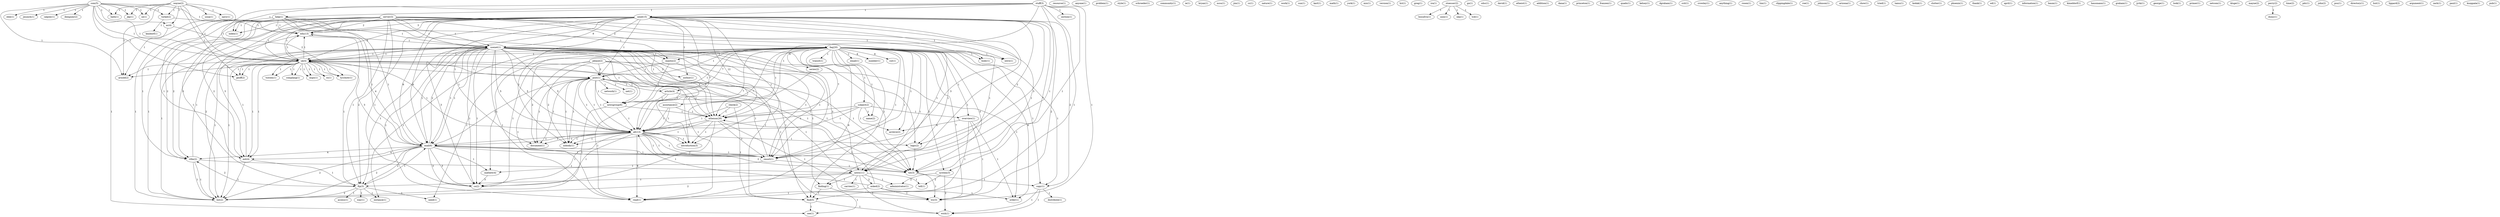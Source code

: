digraph G {
  com [ label="com(5)" ];
  calpoly [ label="calpoly(1)" ];
  dempsey [ label="dempsey(2)" ];
  jkp [ label="jkp(1)" ];
  se [ label="se(1)" ];
  torkel [ label="torkel(2)" ];
  uk [ label="uk(2)" ];
  bath [ label="bath(1)" ];
  uk [ label="uk(4)" ];
  edu [ label="edu(13)" ];
  geoff [ label="geoff(2)" ];
  ac [ label="ac(4)" ];
  elee [ label="elee(1)" ];
  arnold [ label="arnold(2)" ];
  jmunch [ label="jmunch(1)" ];
  resource [ label="resource(1)" ];
  stuff [ label="stuff(3)" ];
  help [ label="help(1)" ];
  system [ label="system(3)" ];
  news [ label="news(11)" ];
  section [ label="section(1)" ];
  send [ label="send(15)" ];
  index [ label="index(1)" ];
  atheism [ label="atheism(26)" ];
  try [ label="try(3)" ];
  find [ label="find(5)" ];
  see [ label="see(1)" ];
  post [ label="post(2)" ];
  network [ label="network(1)" ];
  article [ label="article(4)" ];
  alt [ label="alt(1)" ];
  newsgroup [ label="newsgroup(6)" ];
  net [ label="net(1)" ];
  document [ label="document(1)" ];
  alt [ label="alt(13)" ];
  nobody [ label="nobody(1)" ];
  server [ label="server(3)" ];
  faq [ label="faq(20)" ];
  body [ label="body(1)" ];
  usenet [ label="usenet(8)" ];
  rtfm [ label="rtfm(1)" ];
  mantis [ label="mantis(2)" ];
  mit [ label="mit(4)" ];
  ftp [ label="ftp(3)" ];
  txt [ label="txt(3)" ];
  usenet [ label="usenet(1)" ];
  rtfm [ label="rtfm(2)" ];
  co [ label="co(2)" ];
  list [ label="list(2)" ];
  anyone [ label="anyone(1)" ];
  problem [ label="problem(1)" ];
  email [ label="email(1)" ];
  copy [ label="copy(1)" ];
  number [ label="number(1)" ];
  cut [ label="cut(1)" ];
  subject [ label="subject(2)" ];
  series [ label="series(2)" ];
  assistance [ label="assistance(2)" ];
  transit [ label="transit(1)" ];
  intro [ label="intro(1)" ];
  logic [ label="logic(2)" ];
  resort [ label="resort(1)" ];
  post [ label="post(1)" ];
  overview [ label="overview(1)" ];
  instance [ label="instance(1)" ];
  name [ label="name(2)" ];
  mathew [ label="mathew(4)" ];
  copy [ label="copy(1)" ];
  read [ label="read(1)" ];
  archive [ label="archive(2)" ];
  order [ label="order(1)" ];
  resort [ label="resort(1)" ];
  need [ label="need(1)" ];
  wayne [ label="wayne(2)" ];
  usna [ label="usna(1)" ];
  navy [ label="navy(1)" ];
  style [ label="style(1)" ];
  distribute [ label="distribute(1)" ];
  wish [ label="wish(1)" ];
  schroeder [ label="schroeder(1)" ];
  community [ label="community(1)" ];
  ie [ label="ie(1)" ];
  bryan [ label="bryan(1)" ];
  ncsu [ label="ncsu(1)" ];
  jim [ label="jim(1)" ];
  mail [ label="mail(1)" ];
  finding [ label="finding(1)" ];
  mail [ label="mail(6)" ];
  introduction [ label="introduction(3)" ];
  cc [ label="cc(1)" ];
  kmldorf [ label="kmldorf(1)" ];
  nature [ label="nature(1)" ];
  work [ label="work(1)" ];
  sun [ label="sun(1)" ];
  karl [ label="karl(1)" ];
  math [ label="math(1)" ];
  york [ label="york(1)" ];
  mis [ label="mis(1)" ];
  version [ label="version(1)" ];
  hri [ label="hri(1)" ];
  greg [ label="greg(1)" ];
  tell [ label="tell(1)" ];
  administrator [ label="administrator(1)" ];
  carries [ label="carries(1)" ];
  asked [ label="asked(2)" ];
  ira [ label="ira(1)" ];
  tuwien [ label="tuwien(1)" ];
  complang [ label="complang(1)" ];
  mips [ label="mips(1)" ];
  rz [ label="rz(1)" ];
  tycchow [ label="tycchow(1)" ];
  stoesser [ label="stoesser(2)" ];
  bosullvn [ label="bosullvn(1)" ];
  unix [ label="unix(1)" ];
  uka [ label="uka(1)" ];
  tcd [ label="tcd(1)" ];
  go [ label="go(1)" ];
  author [ label="author(1)" ];
  sdsc [ label="sdsc(1)" ];
  david [ label="david(1)" ];
  atheist [ label="atheist(1)" ];
  check [ label="check(2)" ];
  addition [ label="addition(1)" ];
  dana [ label="dana(1)" ];
  please [ label="please(2)" ];
  princeton [ label="princeton(1)" ];
  franzen [ label="franzen(1)" ];
  quads [ label="quads(1)" ];
  kelsey [ label="kelsey(1)" ];
  dgraham [ label="dgraham(1)" ];
  ccit [ label="ccit(1)" ];
  crowley [ label="crowley(1)" ];
  anything [ label="anything(1)" ];
  access [ label="access(1)" ];
  way [ label="way(1)" ];
  rosen [ label="rosen(1)" ];
  tim [ label="tim(1)" ];
  clippingdale [ label="clippingdale(1)" ];
  roe [ label="roe(1)" ];
  johnson [ label="johnson(1)" ];
  arizona [ label="arizona(1)" ];
  chow [ label="chow(1)" ];
  tried [ label="tried(1)" ];
  tamu [ label="tamu(1)" ];
  kodak [ label="kodak(1)" ];
  clutter [ label="clutter(1)" ];
  phoenix [ label="phoenix(1)" ];
  thank [ label="thank(1)" ];
  ed [ label="ed(1)" ];
  april [ label="april(1)" ];
  information [ label="information(1)" ];
  baum [ label="baum(1)" ];
  kimeldorf [ label="kimeldorf(1)" ];
  hausmann [ label="hausmann(1)" ];
  graham [ label="graham(1)" ];
  jyrki [ label="jyrki(1)" ];
  george [ label="george(1)" ];
  look [ label="look(1)" ];
  primer [ label="primer(1)" ];
  netcom [ label="netcom(1)" ];
  kluge [ label="kluge(1)" ];
  mayne [ label="mayne(2)" ];
  perry [ label="perry(2)" ];
  dsinc [ label="dsinc(1)" ];
  time [ label="time(2)" ];
  pdc [ label="pdc(1)" ];
  john [ label="john(2)" ];
  psu [ label="psu(1)" ];
  directory [ label="directory(1)" ];
  hut [ label="hut(1)" ];
  lippard [ label="lippard(2)" ];
  argument [ label="argument(1)" ];
  zach [ label="zach(1)" ];
  paul [ label="paul(1)" ];
  kuoppala [ label="kuoppala(1)" ];
  pub [ label="pub(1)" ];
  com -> calpoly [ label="1" ];
  com -> dempsey [ label="1" ];
  com -> jkp [ label="1" ];
  com -> se [ label="1" ];
  com -> torkel [ label="1" ];
  com -> uk [ label="1" ];
  com -> bath [ label="1" ];
  com -> uk [ label="1" ];
  com -> edu [ label="1" ];
  com -> geoff [ label="1" ];
  com -> ac [ label="1" ];
  com -> elee [ label="1" ];
  com -> arnold [ label="1" ];
  com -> jmunch [ label="1" ];
  stuff -> help [ label="1" ];
  stuff -> system [ label="1" ];
  stuff -> news [ label="1" ];
  stuff -> section [ label="1" ];
  stuff -> send [ label="1" ];
  stuff -> index [ label="1" ];
  stuff -> atheism [ label="1" ];
  stuff -> try [ label="1" ];
  stuff -> find [ label="1" ];
  stuff -> see [ label="1" ];
  post -> network [ label="1" ];
  post -> article [ label="1" ];
  post -> alt [ label="1" ];
  post -> newsgroup [ label="1" ];
  post -> net [ label="1" ];
  post -> document [ label="1" ];
  post -> atheism [ label="1" ];
  post -> alt [ label="1" ];
  post -> nobody [ label="1" ];
  server -> faq [ label="2" ];
  server -> body [ label="1" ];
  server -> usenet [ label="1" ];
  server -> rtfm [ label="2" ];
  server -> mantis [ label="1" ];
  server -> news [ label="1" ];
  server -> uk [ label="1" ];
  server -> uk [ label="1" ];
  server -> edu [ label="2" ];
  server -> mit [ label="2" ];
  server -> ftp [ label="1" ];
  server -> txt [ label="1" ];
  server -> usenet [ label="1" ];
  server -> rtfm [ label="2" ];
  server -> co [ label="1" ];
  server -> list [ label="1" ];
  faq -> email [ label="1" ];
  faq -> copy [ label="1" ];
  faq -> number [ label="6" ];
  faq -> body [ label="1" ];
  faq -> cut [ label="6" ];
  faq -> article [ label="7" ];
  faq -> subject [ label="1" ];
  faq -> series [ label="6" ];
  faq -> mantis [ label="1" ];
  faq -> assistance [ label="1" ];
  faq -> transit [ label="1" ];
  faq -> system [ label="1" ];
  faq -> news [ label="1" ];
  faq -> uk [ label="1" ];
  faq -> alt [ label="7" ];
  faq -> intro [ label="1" ];
  faq -> logic [ label="1" ];
  faq -> newsgroup [ label="1" ];
  faq -> uk [ label="1" ];
  faq -> resort [ label="1" ];
  faq -> post [ label="1" ];
  faq -> overview [ label="1" ];
  faq -> instance [ label="1" ];
  faq -> txt [ label="5" ];
  faq -> name [ label="1" ];
  faq -> mathew [ label="1" ];
  faq -> copy [ label="1" ];
  faq -> read [ label="6" ];
  faq -> archive [ label="1" ];
  faq -> atheism [ label="7" ];
  faq -> alt [ label="7" ];
  faq -> order [ label="6" ];
  faq -> try [ label="7" ];
  faq -> resort [ label="1" ];
  faq -> co [ label="1" ];
  faq -> find [ label="1" ];
  faq -> need [ label="1" ];
  wayne -> jkp [ label="1" ];
  wayne -> se [ label="1" ];
  wayne -> torkel [ label="1" ];
  wayne -> uk [ label="1" ];
  wayne -> usna [ label="1" ];
  wayne -> bath [ label="1" ];
  wayne -> uk [ label="1" ];
  wayne -> geoff [ label="1" ];
  wayne -> ac [ label="1" ];
  wayne -> navy [ label="1" ];
  wayne -> arnold [ label="1" ];
  copy -> distribute [ label="1" ];
  copy -> wish [ label="1" ];
  usenet -> mantis [ label="1" ];
  usenet -> news [ label="3" ];
  usenet -> uk [ label="1" ];
  usenet -> alt [ label="5" ];
  usenet -> logic [ label="1" ];
  usenet -> newsgroup [ label="1" ];
  usenet -> mail [ label="1" ];
  usenet -> uk [ label="1" ];
  usenet -> resort [ label="1" ];
  usenet -> ftp [ label="1" ];
  usenet -> txt [ label="1" ];
  usenet -> finding [ label="1" ];
  usenet -> read [ label="1" ];
  usenet -> mail [ label="1" ];
  usenet -> atheism [ label="5" ];
  usenet -> alt [ label="5" ];
  usenet -> introduction [ label="1" ];
  usenet -> resort [ label="1" ];
  usenet -> co [ label="1" ];
  usenet -> find [ label="1" ];
  usenet -> list [ label="1" ];
  torkel -> edu [ label="1" ];
  torkel -> kmldorf [ label="1" ];
  rtfm -> news [ label="1" ];
  rtfm -> usenet [ label="1" ];
  rtfm -> list [ label="1" ];
  help -> news [ label="1" ];
  help -> mail [ label="1" ];
  help -> edu [ label="1" ];
  help -> mit [ label="1" ];
  help -> index [ label="1" ];
  help -> ftp [ label="1" ];
  help -> usenet [ label="1" ];
  help -> rtfm [ label="1" ];
  help -> mail [ label="1" ];
  help -> atheism [ label="1" ];
  help -> list [ label="1" ];
  article -> news [ label="1" ];
  article -> newsgroup [ label="1" ];
  article -> read [ label="1" ];
  subject -> alt [ label="1" ];
  subject -> overview [ label="1" ];
  subject -> name [ label="1" ];
  subject -> archive [ label="1" ];
  subject -> atheism [ label="1" ];
  subject -> alt [ label="1" ];
  series -> read [ label="1" ];
  mantis -> newsgroup [ label="1" ];
  mantis -> post [ label="1" ];
  mantis -> txt [ label="1" ];
  assistance -> alt [ label="1" ];
  assistance -> atheism [ label="1" ];
  assistance -> alt [ label="1" ];
  system -> tell [ label="2" ];
  system -> administrator [ label="2" ];
  system -> wish [ label="2" ];
  news -> carries [ label="1" ];
  news -> ftp [ label="1" ];
  news -> tell [ label="1" ];
  news -> finding [ label="1" ];
  news -> asked [ label="2" ];
  news -> administrator [ label="1" ];
  news -> list [ label="2" ];
  news -> wish [ label="1" ];
  uk -> newsgroup [ label="1" ];
  uk -> edu [ label="1" ];
  uk -> mit [ label="1" ];
  uk -> tuwien [ label="1" ];
  uk -> post [ label="1" ];
  uk -> complang [ label="1" ];
  uk -> txt [ label="1" ];
  uk -> geoff [ label="1" ];
  uk -> mips [ label="1" ];
  uk -> rz [ label="1" ];
  uk -> tycchow [ label="1" ];
  uk -> arnold [ label="1" ];
  alt -> logic [ label="1" ];
  alt -> mail [ label="1" ];
  alt -> uk [ label="1" ];
  alt -> resort [ label="1" ];
  alt -> txt [ label="1" ];
  alt -> document [ label="1" ];
  alt -> read [ label="6" ];
  alt -> mail [ label="1" ];
  alt -> introduction [ label="1" ];
  alt -> nobody [ label="1" ];
  alt -> resort [ label="1" ];
  alt -> co [ label="1" ];
  stoesser -> bosullvn [ label="1" ];
  stoesser -> unix [ label="1" ];
  stoesser -> uka [ label="1" ];
  stoesser -> tcd [ label="1" ];
  send -> intro [ label="1" ];
  send -> logic [ label="2" ];
  send -> mail [ label="6" ];
  send -> uk [ label="3" ];
  send -> edu [ label="3" ];
  send -> mit [ label="3" ];
  send -> resort [ label="3" ];
  send -> index [ label="1" ];
  send -> author [ label="1" ];
  send -> post [ label="1" ];
  send -> ftp [ label="2" ];
  send -> txt [ label="7" ];
  send -> finding [ label="1" ];
  send -> document [ label="1" ];
  send -> copy [ label="2" ];
  send -> usenet [ label="9" ];
  send -> rtfm [ label="3" ];
  send -> mail [ label="6" ];
  send -> atheism [ label="12" ];
  send -> alt [ label="7" ];
  send -> try [ label="2" ];
  send -> introduction [ label="1" ];
  send -> nobody [ label="1" ];
  send -> resort [ label="3" ];
  send -> co [ label="3" ];
  send -> list [ label="2" ];
  logic -> txt [ label="1" ];
  newsgroup -> atheism [ label="1" ];
  newsgroup -> alt [ label="1" ];
  newsgroup -> list [ label="1" ];
  mail -> uk [ label="3" ];
  mail -> edu [ label="4" ];
  mail -> mit [ label="4" ];
  mail -> resort [ label="1" ];
  mail -> post [ label="1" ];
  mail -> ftp [ label="2" ];
  mail -> txt [ label="2" ];
  mail -> mathew [ label="1" ];
  mail -> usenet [ label="2" ];
  mail -> rtfm [ label="4" ];
  mail -> resort [ label="1" ];
  mail -> co [ label="3" ];
  mail -> list [ label="2" ];
  uk -> edu [ label="1" ];
  uk -> mit [ label="1" ];
  uk -> tuwien [ label="1" ];
  uk -> post [ label="1" ];
  uk -> complang [ label="1" ];
  uk -> txt [ label="1" ];
  uk -> geoff [ label="1" ];
  uk -> mips [ label="1" ];
  uk -> rz [ label="1" ];
  uk -> tycchow [ label="1" ];
  uk -> arnold [ label="1" ];
  check -> atheism [ label="1" ];
  check -> alt [ label="1" ];
  check -> find [ label="1" ];
  please -> author [ label="2" ];
  please -> post [ label="2" ];
  please -> document [ label="2" ];
  please -> read [ label="1" ];
  please -> order [ label="1" ];
  please -> try [ label="1" ];
  please -> nobody [ label="2" ];
  edu -> ftp [ label="1" ];
  edu -> usenet [ label="1" ];
  edu -> list [ label="1" ];
  mit -> ftp [ label="1" ];
  mit -> usenet [ label="1" ];
  mit -> list [ label="1" ];
  resort -> post [ label="1" ];
  resort -> txt [ label="1" ];
  resort -> mathew [ label="1" ];
  post -> document [ label="1" ];
  post -> atheism [ label="1" ];
  post -> alt [ label="1" ];
  post -> nobody [ label="1" ];
  ftp -> instance [ label="1" ];
  ftp -> rtfm [ label="2" ];
  ftp -> access [ label="1" ];
  ftp -> way [ label="1" ];
  ftp -> mail [ label="1" ];
  ftp -> list [ label="2" ];
  ftp -> need [ label="1" ];
  overview -> read [ label="1" ];
  overview -> archive [ label="4" ];
  overview -> order [ label="1" ];
  overview -> try [ label="1" ];
  txt -> copy [ label="1" ];
  txt -> try [ label="1" ];
  finding -> find [ label="1" ];
  finding -> see [ label="1" ];
  mathew -> co [ label="3" ];
  copy -> wish [ label="1" ];
  asked -> read [ label="1" ];
  asked -> atheism [ label="1" ];
  asked -> alt [ label="1" ];
  asked -> order [ label="1" ];
  asked -> try [ label="1" ];
  usenet -> read [ label="1" ];
  usenet -> mail [ label="1" ];
  usenet -> atheism [ label="5" ];
  usenet -> alt [ label="5" ];
  usenet -> introduction [ label="1" ];
  usenet -> resort [ label="1" ];
  usenet -> co [ label="1" ];
  usenet -> find [ label="1" ];
  usenet -> list [ label="1" ];
  ac -> tycchow [ label="2" ];
  ac -> arnold [ label="1" ];
  rtfm -> list [ label="1" ];
  mail -> resort [ label="1" ];
  mail -> co [ label="3" ];
  mail -> list [ label="2" ];
  atheism -> alt [ label="5" ];
  atheism -> try [ label="1" ];
  atheism -> introduction [ label="1" ];
  atheism -> nobody [ label="1" ];
  atheism -> resort [ label="2" ];
  atheism -> co [ label="2" ];
  alt -> introduction [ label="1" ];
  alt -> nobody [ label="1" ];
  alt -> resort [ label="1" ];
  alt -> co [ label="1" ];
  find -> see [ label="1" ];
  find -> wish [ label="1" ];
  perry -> dsinc [ label="1" ];
}
